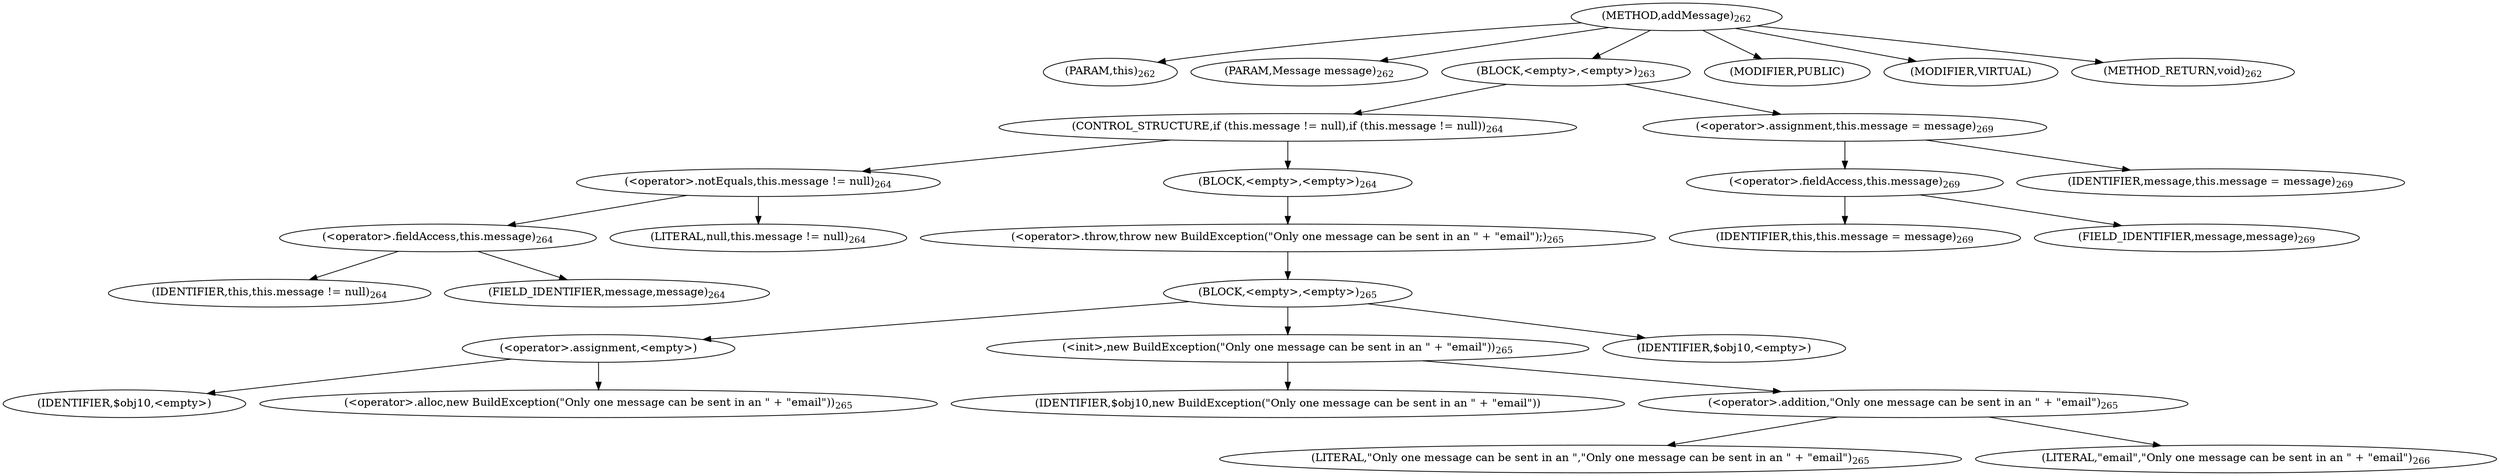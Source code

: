 digraph "addMessage" {  
"349" [label = <(METHOD,addMessage)<SUB>262</SUB>> ]
"33" [label = <(PARAM,this)<SUB>262</SUB>> ]
"350" [label = <(PARAM,Message message)<SUB>262</SUB>> ]
"351" [label = <(BLOCK,&lt;empty&gt;,&lt;empty&gt;)<SUB>263</SUB>> ]
"352" [label = <(CONTROL_STRUCTURE,if (this.message != null),if (this.message != null))<SUB>264</SUB>> ]
"353" [label = <(&lt;operator&gt;.notEquals,this.message != null)<SUB>264</SUB>> ]
"354" [label = <(&lt;operator&gt;.fieldAccess,this.message)<SUB>264</SUB>> ]
"32" [label = <(IDENTIFIER,this,this.message != null)<SUB>264</SUB>> ]
"355" [label = <(FIELD_IDENTIFIER,message,message)<SUB>264</SUB>> ]
"356" [label = <(LITERAL,null,this.message != null)<SUB>264</SUB>> ]
"357" [label = <(BLOCK,&lt;empty&gt;,&lt;empty&gt;)<SUB>264</SUB>> ]
"358" [label = <(&lt;operator&gt;.throw,throw new BuildException(&quot;Only one message can be sent in an &quot; + &quot;email&quot;);)<SUB>265</SUB>> ]
"359" [label = <(BLOCK,&lt;empty&gt;,&lt;empty&gt;)<SUB>265</SUB>> ]
"360" [label = <(&lt;operator&gt;.assignment,&lt;empty&gt;)> ]
"361" [label = <(IDENTIFIER,$obj10,&lt;empty&gt;)> ]
"362" [label = <(&lt;operator&gt;.alloc,new BuildException(&quot;Only one message can be sent in an &quot; + &quot;email&quot;))<SUB>265</SUB>> ]
"363" [label = <(&lt;init&gt;,new BuildException(&quot;Only one message can be sent in an &quot; + &quot;email&quot;))<SUB>265</SUB>> ]
"364" [label = <(IDENTIFIER,$obj10,new BuildException(&quot;Only one message can be sent in an &quot; + &quot;email&quot;))> ]
"365" [label = <(&lt;operator&gt;.addition,&quot;Only one message can be sent in an &quot; + &quot;email&quot;)<SUB>265</SUB>> ]
"366" [label = <(LITERAL,&quot;Only one message can be sent in an &quot;,&quot;Only one message can be sent in an &quot; + &quot;email&quot;)<SUB>265</SUB>> ]
"367" [label = <(LITERAL,&quot;email&quot;,&quot;Only one message can be sent in an &quot; + &quot;email&quot;)<SUB>266</SUB>> ]
"368" [label = <(IDENTIFIER,$obj10,&lt;empty&gt;)> ]
"369" [label = <(&lt;operator&gt;.assignment,this.message = message)<SUB>269</SUB>> ]
"370" [label = <(&lt;operator&gt;.fieldAccess,this.message)<SUB>269</SUB>> ]
"34" [label = <(IDENTIFIER,this,this.message = message)<SUB>269</SUB>> ]
"371" [label = <(FIELD_IDENTIFIER,message,message)<SUB>269</SUB>> ]
"372" [label = <(IDENTIFIER,message,this.message = message)<SUB>269</SUB>> ]
"373" [label = <(MODIFIER,PUBLIC)> ]
"374" [label = <(MODIFIER,VIRTUAL)> ]
"375" [label = <(METHOD_RETURN,void)<SUB>262</SUB>> ]
  "349" -> "33" 
  "349" -> "350" 
  "349" -> "351" 
  "349" -> "373" 
  "349" -> "374" 
  "349" -> "375" 
  "351" -> "352" 
  "351" -> "369" 
  "352" -> "353" 
  "352" -> "357" 
  "353" -> "354" 
  "353" -> "356" 
  "354" -> "32" 
  "354" -> "355" 
  "357" -> "358" 
  "358" -> "359" 
  "359" -> "360" 
  "359" -> "363" 
  "359" -> "368" 
  "360" -> "361" 
  "360" -> "362" 
  "363" -> "364" 
  "363" -> "365" 
  "365" -> "366" 
  "365" -> "367" 
  "369" -> "370" 
  "369" -> "372" 
  "370" -> "34" 
  "370" -> "371" 
}
